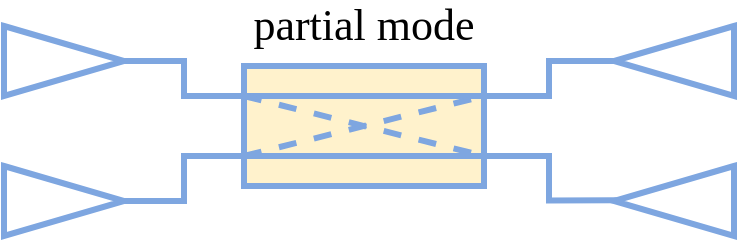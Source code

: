 <mxfile version="21.4.0" type="device">
  <diagram name="Page-1" id="oL0eZGH5eensEGQ6-rVe">
    <mxGraphModel dx="572" dy="330" grid="1" gridSize="10" guides="1" tooltips="1" connect="1" arrows="1" fold="1" page="1" pageScale="1" pageWidth="827" pageHeight="1169" math="0" shadow="0">
      <root>
        <mxCell id="0" />
        <mxCell id="1" parent="0" />
        <mxCell id="2Ku3Bo0jKzFeyuAQp70S-15" value="" style="triangle;whiteSpace=wrap;html=1;strokeColor=#7EA6E0;strokeWidth=3;" vertex="1" parent="1">
          <mxGeometry x="40" y="130" width="60" height="35" as="geometry" />
        </mxCell>
        <mxCell id="2Ku3Bo0jKzFeyuAQp70S-16" style="edgeStyle=orthogonalEdgeStyle;rounded=0;orthogonalLoop=1;jettySize=auto;html=1;exitX=0;exitY=0.25;exitDx=0;exitDy=0;entryX=1;entryY=0.5;entryDx=0;entryDy=0;strokeColor=#7EA6E0;strokeWidth=3;endArrow=none;endFill=0;" edge="1" parent="1" source="2Ku3Bo0jKzFeyuAQp70S-2" target="2Ku3Bo0jKzFeyuAQp70S-15">
          <mxGeometry relative="1" as="geometry" />
        </mxCell>
        <mxCell id="2Ku3Bo0jKzFeyuAQp70S-17" value="" style="triangle;whiteSpace=wrap;html=1;strokeColor=#7EA6E0;strokeWidth=3;" vertex="1" parent="1">
          <mxGeometry x="40" y="200" width="60" height="35" as="geometry" />
        </mxCell>
        <mxCell id="2Ku3Bo0jKzFeyuAQp70S-18" style="edgeStyle=orthogonalEdgeStyle;shape=connector;rounded=0;orthogonalLoop=1;jettySize=auto;html=1;exitX=0;exitY=0.75;exitDx=0;exitDy=0;entryX=1;entryY=0.5;entryDx=0;entryDy=0;labelBackgroundColor=default;strokeColor=#7EA6E0;strokeWidth=3;fontFamily=Helvetica;fontSize=11;fontColor=default;endArrow=none;endFill=0;" edge="1" parent="1" source="2Ku3Bo0jKzFeyuAQp70S-2" target="2Ku3Bo0jKzFeyuAQp70S-17">
          <mxGeometry relative="1" as="geometry" />
        </mxCell>
        <mxCell id="2Ku3Bo0jKzFeyuAQp70S-45" value="" style="triangle;whiteSpace=wrap;html=1;strokeColor=#7EA6E0;strokeWidth=3;flipH=1;" vertex="1" parent="1">
          <mxGeometry x="345" y="130" width="60" height="35" as="geometry" />
        </mxCell>
        <mxCell id="2Ku3Bo0jKzFeyuAQp70S-46" value="" style="triangle;whiteSpace=wrap;html=1;strokeColor=#7EA6E0;strokeWidth=3;flipH=1;" vertex="1" parent="1">
          <mxGeometry x="345" y="200" width="60" height="35" as="geometry" />
        </mxCell>
        <mxCell id="2Ku3Bo0jKzFeyuAQp70S-49" style="edgeStyle=orthogonalEdgeStyle;shape=connector;rounded=0;orthogonalLoop=1;jettySize=auto;html=1;exitX=1;exitY=0.25;exitDx=0;exitDy=0;entryX=0;entryY=0.5;entryDx=0;entryDy=0;labelBackgroundColor=default;strokeColor=#7EA6E0;strokeWidth=3;fontFamily=Helvetica;fontSize=12;fontColor=default;endArrow=none;endFill=0;" edge="1" parent="1" source="2Ku3Bo0jKzFeyuAQp70S-2" target="2Ku3Bo0jKzFeyuAQp70S-45">
          <mxGeometry relative="1" as="geometry" />
        </mxCell>
        <mxCell id="2Ku3Bo0jKzFeyuAQp70S-50" style="edgeStyle=orthogonalEdgeStyle;shape=connector;rounded=0;orthogonalLoop=1;jettySize=auto;html=1;exitX=1;exitY=0.75;exitDx=0;exitDy=0;entryX=0.977;entryY=0.491;entryDx=0;entryDy=0;entryPerimeter=0;labelBackgroundColor=default;strokeColor=#7EA6E0;strokeWidth=3;fontFamily=Helvetica;fontSize=12;fontColor=default;endArrow=none;endFill=0;" edge="1" parent="1" source="2Ku3Bo0jKzFeyuAQp70S-2" target="2Ku3Bo0jKzFeyuAQp70S-46">
          <mxGeometry relative="1" as="geometry" />
        </mxCell>
        <mxCell id="2Ku3Bo0jKzFeyuAQp70S-8" value="partial mode" style="text;html=1;strokeColor=none;fillColor=none;align=center;verticalAlign=middle;whiteSpace=wrap;rounded=0;fontFamily=UGent Panno Text;fontSize=22;" vertex="1" parent="1">
          <mxGeometry x="140" y="120" width="160" height="20" as="geometry" />
        </mxCell>
        <mxCell id="2Ku3Bo0jKzFeyuAQp70S-2" value="" style="rounded=0;whiteSpace=wrap;html=1;fillColor=#fff2cc;strokeColor=#7EA6E0;strokeWidth=3;" vertex="1" parent="1">
          <mxGeometry x="160" y="150" width="120" height="60" as="geometry" />
        </mxCell>
        <mxCell id="2Ku3Bo0jKzFeyuAQp70S-51" value="" style="endArrow=none;html=1;rounded=0;labelBackgroundColor=default;strokeColor=#7EA6E0;strokeWidth=3;fontFamily=Helvetica;fontSize=12;fontColor=default;shape=connector;exitX=0;exitY=0.25;exitDx=0;exitDy=0;entryX=1;entryY=0.25;entryDx=0;entryDy=0;endFill=0;" edge="1" parent="1" source="2Ku3Bo0jKzFeyuAQp70S-2" target="2Ku3Bo0jKzFeyuAQp70S-2">
          <mxGeometry width="50" height="50" relative="1" as="geometry">
            <mxPoint x="240" y="270" as="sourcePoint" />
            <mxPoint x="290" y="220" as="targetPoint" />
          </mxGeometry>
        </mxCell>
        <mxCell id="2Ku3Bo0jKzFeyuAQp70S-52" value="" style="endArrow=none;html=1;rounded=0;labelBackgroundColor=default;strokeColor=#7EA6E0;strokeWidth=3;fontFamily=Helvetica;fontSize=12;fontColor=default;shape=connector;exitX=0;exitY=0.75;exitDx=0;exitDy=0;entryX=1;entryY=0.25;entryDx=0;entryDy=0;endFill=0;dashed=1;" edge="1" parent="1" source="2Ku3Bo0jKzFeyuAQp70S-2" target="2Ku3Bo0jKzFeyuAQp70S-2">
          <mxGeometry width="50" height="50" relative="1" as="geometry">
            <mxPoint x="170" y="175" as="sourcePoint" />
            <mxPoint x="290" y="175" as="targetPoint" />
          </mxGeometry>
        </mxCell>
        <mxCell id="2Ku3Bo0jKzFeyuAQp70S-55" value="" style="endArrow=none;html=1;rounded=0;labelBackgroundColor=default;strokeColor=#7EA6E0;strokeWidth=3;fontFamily=Helvetica;fontSize=12;fontColor=default;shape=connector;exitX=0;exitY=0.25;exitDx=0;exitDy=0;entryX=1;entryY=0.75;entryDx=0;entryDy=0;endFill=0;dashed=1;" edge="1" parent="1" source="2Ku3Bo0jKzFeyuAQp70S-2" target="2Ku3Bo0jKzFeyuAQp70S-2">
          <mxGeometry width="50" height="50" relative="1" as="geometry">
            <mxPoint x="170" y="175" as="sourcePoint" />
            <mxPoint x="290" y="175" as="targetPoint" />
          </mxGeometry>
        </mxCell>
        <mxCell id="2Ku3Bo0jKzFeyuAQp70S-56" value="" style="endArrow=none;html=1;rounded=0;labelBackgroundColor=default;strokeColor=#7EA6E0;strokeWidth=3;fontFamily=Helvetica;fontSize=12;fontColor=default;shape=connector;exitX=0;exitY=0.75;exitDx=0;exitDy=0;entryX=1;entryY=0.75;entryDx=0;entryDy=0;endFill=0;" edge="1" parent="1" source="2Ku3Bo0jKzFeyuAQp70S-2" target="2Ku3Bo0jKzFeyuAQp70S-2">
          <mxGeometry width="50" height="50" relative="1" as="geometry">
            <mxPoint x="170" y="175" as="sourcePoint" />
            <mxPoint x="290" y="175" as="targetPoint" />
          </mxGeometry>
        </mxCell>
      </root>
    </mxGraphModel>
  </diagram>
</mxfile>
